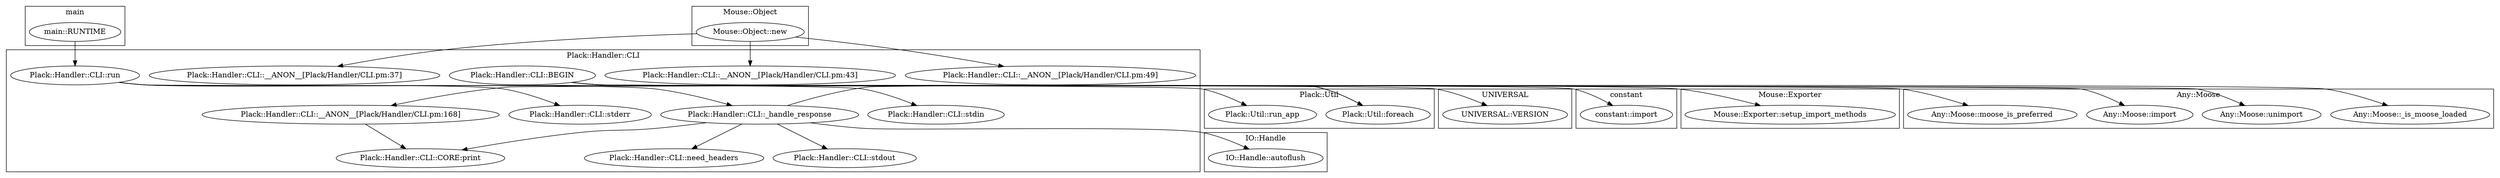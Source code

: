 digraph {
graph [overlap=false]
subgraph cluster_IO_Handle {
	label="IO::Handle";
	"IO::Handle::autoflush";
}
subgraph cluster_constant {
	label="constant";
	"constant::import";
}
subgraph cluster_Mouse_Exporter {
	label="Mouse::Exporter";
	"Mouse::Exporter::setup_import_methods";
}
subgraph cluster_main {
	label="main";
	"main::RUNTIME";
}
subgraph cluster_Plack_Util {
	label="Plack::Util";
	"Plack::Util::foreach";
	"Plack::Util::run_app";
}
subgraph cluster_Any_Moose {
	label="Any::Moose";
	"Any::Moose::_is_moose_loaded";
	"Any::Moose::unimport";
	"Any::Moose::import";
	"Any::Moose::moose_is_preferred";
}
subgraph cluster_UNIVERSAL {
	label="UNIVERSAL";
	"UNIVERSAL::VERSION";
}
subgraph cluster_Mouse_Object {
	label="Mouse::Object";
	"Mouse::Object::new";
}
subgraph cluster_Plack_Handler_CLI {
	label="Plack::Handler::CLI";
	"Plack::Handler::CLI::run";
	"Plack::Handler::CLI::stdout";
	"Plack::Handler::CLI::__ANON__[Plack/Handler/CLI.pm:37]";
	"Plack::Handler::CLI::CORE:print";
	"Plack::Handler::CLI::BEGIN";
	"Plack::Handler::CLI::__ANON__[Plack/Handler/CLI.pm:49]";
	"Plack::Handler::CLI::__ANON__[Plack/Handler/CLI.pm:168]";
	"Plack::Handler::CLI::need_headers";
	"Plack::Handler::CLI::__ANON__[Plack/Handler/CLI.pm:43]";
	"Plack::Handler::CLI::stdin";
	"Plack::Handler::CLI::stderr";
	"Plack::Handler::CLI::_handle_response";
}
"Plack::Handler::CLI::BEGIN" -> "Any::Moose::_is_moose_loaded";
"Plack::Handler::CLI::_handle_response" -> "IO::Handle::autoflush";
"Plack::Handler::CLI::BEGIN" -> "Any::Moose::unimport";
"Mouse::Object::new" -> "Plack::Handler::CLI::__ANON__[Plack/Handler/CLI.pm:49]";
"Mouse::Object::new" -> "Plack::Handler::CLI::__ANON__[Plack/Handler/CLI.pm:43]";
"Plack::Handler::CLI::run" -> "Plack::Handler::CLI::_handle_response";
"Plack::Handler::CLI::run" -> "Plack::Util::run_app";
"Plack::Handler::CLI::BEGIN" -> "constant::import";
"Plack::Handler::CLI::BEGIN" -> "Mouse::Exporter::setup_import_methods";
"main::RUNTIME" -> "Plack::Handler::CLI::run";
"Plack::Handler::CLI::BEGIN" -> "Any::Moose::import";
"Plack::Handler::CLI::BEGIN" -> "Any::Moose::moose_is_preferred";
"Plack::Handler::CLI::_handle_response" -> "Plack::Handler::CLI::stdout";
"Mouse::Object::new" -> "Plack::Handler::CLI::__ANON__[Plack/Handler/CLI.pm:37]";
"Plack::Util::foreach" -> "Plack::Handler::CLI::__ANON__[Plack/Handler/CLI.pm:168]";
"Plack::Handler::CLI::run" -> "Plack::Handler::CLI::stdin";
"Plack::Handler::CLI::_handle_response" -> "Plack::Util::foreach";
"Plack::Handler::CLI::__ANON__[Plack/Handler/CLI.pm:168]" -> "Plack::Handler::CLI::CORE:print";
"Plack::Handler::CLI::_handle_response" -> "Plack::Handler::CLI::CORE:print";
"Plack::Handler::CLI::_handle_response" -> "Plack::Handler::CLI::need_headers";
"Plack::Handler::CLI::run" -> "UNIVERSAL::VERSION";
"Plack::Handler::CLI::run" -> "Plack::Handler::CLI::stderr";
}
